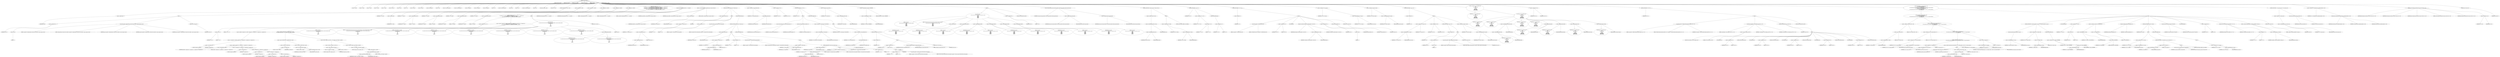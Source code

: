 digraph hostapd_notif_assoc {  
"1000126" [label = "(METHOD,hostapd_notif_assoc)" ]
"1000127" [label = "(PARAM,hostapd_data *hapd)" ]
"1000128" [label = "(PARAM,const u8 *addr)" ]
"1000129" [label = "(PARAM,const u8 *req_ies)" ]
"1000130" [label = "(PARAM,size_t req_ies_len)" ]
"1000131" [label = "(PARAM,int reassoc)" ]
"1000132" [label = "(BLOCK,,)" ]
"1000133" [label = "(LOCAL,v10: __int64)" ]
"1000134" [label = "(LOCAL,v11: __int64)" ]
"1000135" [label = "(LOCAL,v12: __int64)" ]
"1000136" [label = "(LOCAL,v13: __int64)" ]
"1000137" [label = "(LOCAL,v14: __int64)" ]
"1000138" [label = "(LOCAL,v15: const u8 *)" ]
"1000139" [label = "(LOCAL,v16: size_t)" ]
"1000140" [label = "(LOCAL,v17: int)" ]
"1000141" [label = "(LOCAL,v18: sta_info *)" ]
"1000142" [label = "(LOCAL,v19: sta_info *)" ]
"1000143" [label = "(LOCAL,v20: hostapd_iface *)" ]
"1000144" [label = "(LOCAL,v21: bool)" ]
"1000145" [label = "(LOCAL,v22: wpa_state_machine *)" ]
"1000146" [label = "(LOCAL,v23: wpa_authenticator *)" ]
"1000147" [label = "(LOCAL,v24: unsigned int)" ]
"1000148" [label = "(LOCAL,v25: unsigned int)" ]
"1000149" [label = "(LOCAL,v26: unsigned int)" ]
"1000150" [label = "(LOCAL,v27: int)" ]
"1000151" [label = "(LOCAL,v28: wpa_state_machine *)" ]
"1000152" [label = "(LOCAL,v29: int)" ]
"1000153" [label = "(LOCAL,v31: u8 *)" ]
"1000154" [label = "(LOCAL,v32: wpa_state_machine *)" ]
"1000155" [label = "(LOCAL,v33: int)" ]
"1000156" [label = "(LOCAL,elems: ieee802_11_elems)" ]
"1000157" [label = "(LOCAL,buf: u8 [ 1064 ])" ]
"1000158" [label = "(CONTROL_STRUCTURE,if ( !addr ),if ( !addr ))" ]
"1000159" [label = "(<operator>.logicalNot,!addr)" ]
"1000160" [label = "(IDENTIFIER,addr,!addr)" ]
"1000161" [label = "(BLOCK,,)" ]
"1000162" [label = "(<operator>.assignment,v29 = -1)" ]
"1000163" [label = "(IDENTIFIER,v29,v29 = -1)" ]
"1000164" [label = "(<operator>.minus,-1)" ]
"1000165" [label = "(LITERAL,1,-1)" ]
"1000166" [label = "(wpa_printf,wpa_printf(2, \"hostapd_notif_assoc: Skip event with no address\", req_ies, req_ies_len, reassoc))" ]
"1000167" [label = "(LITERAL,2,wpa_printf(2, \"hostapd_notif_assoc: Skip event with no address\", req_ies, req_ies_len, reassoc))" ]
"1000168" [label = "(LITERAL,\"hostapd_notif_assoc: Skip event with no address\",wpa_printf(2, \"hostapd_notif_assoc: Skip event with no address\", req_ies, req_ies_len, reassoc))" ]
"1000169" [label = "(IDENTIFIER,req_ies,wpa_printf(2, \"hostapd_notif_assoc: Skip event with no address\", req_ies, req_ies_len, reassoc))" ]
"1000170" [label = "(IDENTIFIER,req_ies_len,wpa_printf(2, \"hostapd_notif_assoc: Skip event with no address\", req_ies, req_ies_len, reassoc))" ]
"1000171" [label = "(IDENTIFIER,reassoc,wpa_printf(2, \"hostapd_notif_assoc: Skip event with no address\", req_ies, req_ies_len, reassoc))" ]
"1000172" [label = "(RETURN,return v29;,return v29;)" ]
"1000173" [label = "(IDENTIFIER,v29,return v29;)" ]
"1000174" [label = "(<operator>.assignment,v10 = *addr)" ]
"1000175" [label = "(IDENTIFIER,v10,v10 = *addr)" ]
"1000176" [label = "(<operator>.indirection,*addr)" ]
"1000177" [label = "(IDENTIFIER,addr,v10 = *addr)" ]
"1000178" [label = "(<operator>.assignment,v11 = addr[1])" ]
"1000179" [label = "(IDENTIFIER,v11,v11 = addr[1])" ]
"1000180" [label = "(<operator>.indirectIndexAccess,addr[1])" ]
"1000181" [label = "(IDENTIFIER,addr,v11 = addr[1])" ]
"1000182" [label = "(LITERAL,1,v11 = addr[1])" ]
"1000183" [label = "(<operator>.assignment,v12 = addr[2])" ]
"1000184" [label = "(IDENTIFIER,v12,v12 = addr[2])" ]
"1000185" [label = "(<operator>.indirectIndexAccess,addr[2])" ]
"1000186" [label = "(IDENTIFIER,addr,v12 = addr[2])" ]
"1000187" [label = "(LITERAL,2,v12 = addr[2])" ]
"1000188" [label = "(<operator>.assignment,v13 = addr[3])" ]
"1000189" [label = "(IDENTIFIER,v13,v13 = addr[3])" ]
"1000190" [label = "(<operator>.indirectIndexAccess,addr[3])" ]
"1000191" [label = "(IDENTIFIER,addr,v13 = addr[3])" ]
"1000192" [label = "(LITERAL,3,v13 = addr[3])" ]
"1000193" [label = "(<operator>.assignment,v14 = addr[4])" ]
"1000194" [label = "(IDENTIFIER,v14,v14 = addr[4])" ]
"1000195" [label = "(<operator>.indirectIndexAccess,addr[4])" ]
"1000196" [label = "(IDENTIFIER,addr,v14 = addr[4])" ]
"1000197" [label = "(LITERAL,4,v14 = addr[4])" ]
"1000198" [label = "(CONTROL_STRUCTURE,if ( (v10 & 1) != 0\n    || !((unsigned int)v14 | addr[5] | (unsigned int)v10 | (unsigned int)v11 | (unsigned int)v12 | (unsigned int)v13)\n    || *(_DWORD *)addr == *(_DWORD *)hapd->own_addr\n    && *((unsigned __int16 *)addr + 2) == *(unsigned __int16 *)&hapd->own_addr[4] ),if ( (v10 & 1) != 0\n    || !((unsigned int)v14 | addr[5] | (unsigned int)v10 | (unsigned int)v11 | (unsigned int)v12 | (unsigned int)v13)\n    || *(_DWORD *)addr == *(_DWORD *)hapd->own_addr\n    && *((unsigned __int16 *)addr + 2) == *(unsigned __int16 *)&hapd->own_addr[4] ))" ]
"1000199" [label = "(<operator>.logicalOr,(v10 & 1) != 0\n    || !((unsigned int)v14 | addr[5] | (unsigned int)v10 | (unsigned int)v11 | (unsigned int)v12 | (unsigned int)v13)\n    || *(_DWORD *)addr == *(_DWORD *)hapd->own_addr\n    && *((unsigned __int16 *)addr + 2) == *(unsigned __int16 *)&hapd->own_addr[4])" ]
"1000200" [label = "(<operator>.notEquals,(v10 & 1) != 0)" ]
"1000201" [label = "(<operator>.and,v10 & 1)" ]
"1000202" [label = "(IDENTIFIER,v10,v10 & 1)" ]
"1000203" [label = "(LITERAL,1,v10 & 1)" ]
"1000204" [label = "(LITERAL,0,(v10 & 1) != 0)" ]
"1000205" [label = "(<operator>.logicalOr,!((unsigned int)v14 | addr[5] | (unsigned int)v10 | (unsigned int)v11 | (unsigned int)v12 | (unsigned int)v13)\n    || *(_DWORD *)addr == *(_DWORD *)hapd->own_addr\n    && *((unsigned __int16 *)addr + 2) == *(unsigned __int16 *)&hapd->own_addr[4])" ]
"1000206" [label = "(<operator>.logicalNot,!((unsigned int)v14 | addr[5] | (unsigned int)v10 | (unsigned int)v11 | (unsigned int)v12 | (unsigned int)v13))" ]
"1000207" [label = "(<operator>.or,(unsigned int)v14 | addr[5] | (unsigned int)v10 | (unsigned int)v11 | (unsigned int)v12 | (unsigned int)v13)" ]
"1000208" [label = "(<operator>.cast,(unsigned int)v14)" ]
"1000209" [label = "(UNKNOWN,unsigned int,unsigned int)" ]
"1000210" [label = "(IDENTIFIER,v14,(unsigned int)v14)" ]
"1000211" [label = "(<operator>.or,addr[5] | (unsigned int)v10 | (unsigned int)v11 | (unsigned int)v12 | (unsigned int)v13)" ]
"1000212" [label = "(<operator>.indirectIndexAccess,addr[5])" ]
"1000213" [label = "(IDENTIFIER,addr,addr[5] | (unsigned int)v10 | (unsigned int)v11 | (unsigned int)v12 | (unsigned int)v13)" ]
"1000214" [label = "(LITERAL,5,addr[5] | (unsigned int)v10 | (unsigned int)v11 | (unsigned int)v12 | (unsigned int)v13)" ]
"1000215" [label = "(<operator>.or,(unsigned int)v10 | (unsigned int)v11 | (unsigned int)v12 | (unsigned int)v13)" ]
"1000216" [label = "(<operator>.cast,(unsigned int)v10)" ]
"1000217" [label = "(UNKNOWN,unsigned int,unsigned int)" ]
"1000218" [label = "(IDENTIFIER,v10,(unsigned int)v10)" ]
"1000219" [label = "(<operator>.or,(unsigned int)v11 | (unsigned int)v12 | (unsigned int)v13)" ]
"1000220" [label = "(<operator>.cast,(unsigned int)v11)" ]
"1000221" [label = "(UNKNOWN,unsigned int,unsigned int)" ]
"1000222" [label = "(IDENTIFIER,v11,(unsigned int)v11)" ]
"1000223" [label = "(<operator>.or,(unsigned int)v12 | (unsigned int)v13)" ]
"1000224" [label = "(<operator>.cast,(unsigned int)v12)" ]
"1000225" [label = "(UNKNOWN,unsigned int,unsigned int)" ]
"1000226" [label = "(IDENTIFIER,v12,(unsigned int)v12)" ]
"1000227" [label = "(<operator>.cast,(unsigned int)v13)" ]
"1000228" [label = "(UNKNOWN,unsigned int,unsigned int)" ]
"1000229" [label = "(IDENTIFIER,v13,(unsigned int)v13)" ]
"1000230" [label = "(<operator>.logicalAnd,*(_DWORD *)addr == *(_DWORD *)hapd->own_addr\n    && *((unsigned __int16 *)addr + 2) == *(unsigned __int16 *)&hapd->own_addr[4])" ]
"1000231" [label = "(<operator>.equals,*(_DWORD *)addr == *(_DWORD *)hapd->own_addr)" ]
"1000232" [label = "(<operator>.indirection,*(_DWORD *)addr)" ]
"1000233" [label = "(<operator>.cast,(_DWORD *)addr)" ]
"1000234" [label = "(UNKNOWN,_DWORD *,_DWORD *)" ]
"1000235" [label = "(IDENTIFIER,addr,(_DWORD *)addr)" ]
"1000236" [label = "(<operator>.indirection,*(_DWORD *)hapd->own_addr)" ]
"1000237" [label = "(<operator>.cast,(_DWORD *)hapd->own_addr)" ]
"1000238" [label = "(UNKNOWN,_DWORD *,_DWORD *)" ]
"1000239" [label = "(<operator>.indirectFieldAccess,hapd->own_addr)" ]
"1000240" [label = "(IDENTIFIER,hapd,(_DWORD *)hapd->own_addr)" ]
"1000241" [label = "(FIELD_IDENTIFIER,own_addr,own_addr)" ]
"1000242" [label = "(<operator>.equals,*((unsigned __int16 *)addr + 2) == *(unsigned __int16 *)&hapd->own_addr[4])" ]
"1000243" [label = "(<operator>.indirection,*((unsigned __int16 *)addr + 2))" ]
"1000244" [label = "(<operator>.addition,(unsigned __int16 *)addr + 2)" ]
"1000245" [label = "(<operator>.cast,(unsigned __int16 *)addr)" ]
"1000246" [label = "(UNKNOWN,unsigned __int16 *,unsigned __int16 *)" ]
"1000247" [label = "(IDENTIFIER,addr,(unsigned __int16 *)addr)" ]
"1000248" [label = "(LITERAL,2,(unsigned __int16 *)addr + 2)" ]
"1000249" [label = "(<operator>.indirection,*(unsigned __int16 *)&hapd->own_addr[4])" ]
"1000250" [label = "(<operator>.cast,(unsigned __int16 *)&hapd->own_addr[4])" ]
"1000251" [label = "(UNKNOWN,unsigned __int16 *,unsigned __int16 *)" ]
"1000252" [label = "(<operator>.addressOf,&hapd->own_addr[4])" ]
"1000253" [label = "(<operator>.indirectIndexAccess,hapd->own_addr[4])" ]
"1000254" [label = "(<operator>.indirectFieldAccess,hapd->own_addr)" ]
"1000255" [label = "(IDENTIFIER,hapd,(unsigned __int16 *)&hapd->own_addr[4])" ]
"1000256" [label = "(FIELD_IDENTIFIER,own_addr,own_addr)" ]
"1000257" [label = "(LITERAL,4,(unsigned __int16 *)&hapd->own_addr[4])" ]
"1000258" [label = "(BLOCK,,)" ]
"1000259" [label = "(wpa_printf,wpa_printf(\n      2,\n      \"%s: Invalid SA=%02x:%02x:%02x:%02x:%02x:%02x in received indication - ignore this indication silently\",\n      \"hostapd_notif_assoc\",\n      v10,\n      v11,\n      v12,\n      v13,\n      v14,\n      addr[5]))" ]
"1000260" [label = "(LITERAL,2,wpa_printf(\n      2,\n      \"%s: Invalid SA=%02x:%02x:%02x:%02x:%02x:%02x in received indication - ignore this indication silently\",\n      \"hostapd_notif_assoc\",\n      v10,\n      v11,\n      v12,\n      v13,\n      v14,\n      addr[5]))" ]
"1000261" [label = "(LITERAL,\"%s: Invalid SA=%02x:%02x:%02x:%02x:%02x:%02x in received indication - ignore this indication silently\",wpa_printf(\n      2,\n      \"%s: Invalid SA=%02x:%02x:%02x:%02x:%02x:%02x in received indication - ignore this indication silently\",\n      \"hostapd_notif_assoc\",\n      v10,\n      v11,\n      v12,\n      v13,\n      v14,\n      addr[5]))" ]
"1000262" [label = "(LITERAL,\"hostapd_notif_assoc\",wpa_printf(\n      2,\n      \"%s: Invalid SA=%02x:%02x:%02x:%02x:%02x:%02x in received indication - ignore this indication silently\",\n      \"hostapd_notif_assoc\",\n      v10,\n      v11,\n      v12,\n      v13,\n      v14,\n      addr[5]))" ]
"1000263" [label = "(IDENTIFIER,v10,wpa_printf(\n      2,\n      \"%s: Invalid SA=%02x:%02x:%02x:%02x:%02x:%02x in received indication - ignore this indication silently\",\n      \"hostapd_notif_assoc\",\n      v10,\n      v11,\n      v12,\n      v13,\n      v14,\n      addr[5]))" ]
"1000264" [label = "(IDENTIFIER,v11,wpa_printf(\n      2,\n      \"%s: Invalid SA=%02x:%02x:%02x:%02x:%02x:%02x in received indication - ignore this indication silently\",\n      \"hostapd_notif_assoc\",\n      v10,\n      v11,\n      v12,\n      v13,\n      v14,\n      addr[5]))" ]
"1000265" [label = "(IDENTIFIER,v12,wpa_printf(\n      2,\n      \"%s: Invalid SA=%02x:%02x:%02x:%02x:%02x:%02x in received indication - ignore this indication silently\",\n      \"hostapd_notif_assoc\",\n      v10,\n      v11,\n      v12,\n      v13,\n      v14,\n      addr[5]))" ]
"1000266" [label = "(IDENTIFIER,v13,wpa_printf(\n      2,\n      \"%s: Invalid SA=%02x:%02x:%02x:%02x:%02x:%02x in received indication - ignore this indication silently\",\n      \"hostapd_notif_assoc\",\n      v10,\n      v11,\n      v12,\n      v13,\n      v14,\n      addr[5]))" ]
"1000267" [label = "(IDENTIFIER,v14,wpa_printf(\n      2,\n      \"%s: Invalid SA=%02x:%02x:%02x:%02x:%02x:%02x in received indication - ignore this indication silently\",\n      \"hostapd_notif_assoc\",\n      v10,\n      v11,\n      v12,\n      v13,\n      v14,\n      addr[5]))" ]
"1000268" [label = "(<operator>.indirectIndexAccess,addr[5])" ]
"1000269" [label = "(IDENTIFIER,addr,wpa_printf(\n      2,\n      \"%s: Invalid SA=%02x:%02x:%02x:%02x:%02x:%02x in received indication - ignore this indication silently\",\n      \"hostapd_notif_assoc\",\n      v10,\n      v11,\n      v12,\n      v13,\n      v14,\n      addr[5]))" ]
"1000270" [label = "(LITERAL,5,wpa_printf(\n      2,\n      \"%s: Invalid SA=%02x:%02x:%02x:%02x:%02x:%02x in received indication - ignore this indication silently\",\n      \"hostapd_notif_assoc\",\n      v10,\n      v11,\n      v12,\n      v13,\n      v14,\n      addr[5]))" ]
"1000271" [label = "(RETURN,return 0;,return 0;)" ]
"1000272" [label = "(LITERAL,0,return 0;)" ]
"1000273" [label = "(hostapd_logger,hostapd_logger(hapd, addr, 1u, 2, \"associated\"))" ]
"1000274" [label = "(IDENTIFIER,hapd,hostapd_logger(hapd, addr, 1u, 2, \"associated\"))" ]
"1000275" [label = "(IDENTIFIER,addr,hostapd_logger(hapd, addr, 1u, 2, \"associated\"))" ]
"1000276" [label = "(LITERAL,1u,hostapd_logger(hapd, addr, 1u, 2, \"associated\"))" ]
"1000277" [label = "(LITERAL,2,hostapd_logger(hapd, addr, 1u, 2, \"associated\"))" ]
"1000278" [label = "(LITERAL,\"associated\",hostapd_logger(hapd, addr, 1u, 2, \"associated\"))" ]
"1000279" [label = "(ieee802_11_parse_elems,ieee802_11_parse_elems(req_ies, req_ies_len, &elems, 0))" ]
"1000280" [label = "(IDENTIFIER,req_ies,ieee802_11_parse_elems(req_ies, req_ies_len, &elems, 0))" ]
"1000281" [label = "(IDENTIFIER,req_ies_len,ieee802_11_parse_elems(req_ies, req_ies_len, &elems, 0))" ]
"1000282" [label = "(<operator>.addressOf,&elems)" ]
"1000283" [label = "(IDENTIFIER,elems,ieee802_11_parse_elems(req_ies, req_ies_len, &elems, 0))" ]
"1000284" [label = "(LITERAL,0,ieee802_11_parse_elems(req_ies, req_ies_len, &elems, 0))" ]
"1000285" [label = "(CONTROL_STRUCTURE,if ( elems.wps_ie ),if ( elems.wps_ie ))" ]
"1000286" [label = "(<operator>.fieldAccess,elems.wps_ie)" ]
"1000287" [label = "(IDENTIFIER,elems,if ( elems.wps_ie ))" ]
"1000288" [label = "(FIELD_IDENTIFIER,wps_ie,wps_ie)" ]
"1000289" [label = "(BLOCK,,)" ]
"1000290" [label = "(<operator>.assignment,v15 = elems.wps_ie - 2)" ]
"1000291" [label = "(IDENTIFIER,v15,v15 = elems.wps_ie - 2)" ]
"1000292" [label = "(<operator>.subtraction,elems.wps_ie - 2)" ]
"1000293" [label = "(<operator>.fieldAccess,elems.wps_ie)" ]
"1000294" [label = "(IDENTIFIER,elems,elems.wps_ie - 2)" ]
"1000295" [label = "(FIELD_IDENTIFIER,wps_ie,wps_ie)" ]
"1000296" [label = "(LITERAL,2,elems.wps_ie - 2)" ]
"1000297" [label = "(IDENTIFIER,L,)" ]
"1000298" [label = "(<operator>.assignment,v17 = 0)" ]
"1000299" [label = "(IDENTIFIER,v17,v17 = 0)" ]
"1000300" [label = "(LITERAL,0,v17 = 0)" ]
"1000301" [label = "(wpa_printf,wpa_printf(2, \"STA included WPS IE in (Re)AssocReq\"))" ]
"1000302" [label = "(LITERAL,2,wpa_printf(2, \"STA included WPS IE in (Re)AssocReq\"))" ]
"1000303" [label = "(LITERAL,\"STA included WPS IE in (Re)AssocReq\",wpa_printf(2, \"STA included WPS IE in (Re)AssocReq\"))" ]
"1000304" [label = "(CONTROL_STRUCTURE,else,else)" ]
"1000305" [label = "(CONTROL_STRUCTURE,if ( elems.rsn_ie ),if ( elems.rsn_ie ))" ]
"1000306" [label = "(<operator>.fieldAccess,elems.rsn_ie)" ]
"1000307" [label = "(IDENTIFIER,elems,if ( elems.rsn_ie ))" ]
"1000308" [label = "(FIELD_IDENTIFIER,rsn_ie,rsn_ie)" ]
"1000309" [label = "(BLOCK,,)" ]
"1000310" [label = "(<operator>.assignment,v15 = elems.rsn_ie - 2)" ]
"1000311" [label = "(IDENTIFIER,v15,v15 = elems.rsn_ie - 2)" ]
"1000312" [label = "(<operator>.subtraction,elems.rsn_ie - 2)" ]
"1000313" [label = "(<operator>.fieldAccess,elems.rsn_ie)" ]
"1000314" [label = "(IDENTIFIER,elems,elems.rsn_ie - 2)" ]
"1000315" [label = "(FIELD_IDENTIFIER,rsn_ie,rsn_ie)" ]
"1000316" [label = "(LITERAL,2,elems.rsn_ie - 2)" ]
"1000317" [label = "(IDENTIFIER,L,)" ]
"1000318" [label = "(<operator>.assignment,v17 = 0)" ]
"1000319" [label = "(IDENTIFIER,v17,v17 = 0)" ]
"1000320" [label = "(LITERAL,0,v17 = 0)" ]
"1000321" [label = "(wpa_printf,wpa_printf(2, \"STA included RSN IE in (Re)AssocReq\"))" ]
"1000322" [label = "(LITERAL,2,wpa_printf(2, \"STA included RSN IE in (Re)AssocReq\"))" ]
"1000323" [label = "(LITERAL,\"STA included RSN IE in (Re)AssocReq\",wpa_printf(2, \"STA included RSN IE in (Re)AssocReq\"))" ]
"1000324" [label = "(CONTROL_STRUCTURE,else,else)" ]
"1000325" [label = "(BLOCK,,)" ]
"1000326" [label = "(<operator>.assignment,v15 = elems.wpa_ie)" ]
"1000327" [label = "(IDENTIFIER,v15,v15 = elems.wpa_ie)" ]
"1000328" [label = "(<operator>.fieldAccess,elems.wpa_ie)" ]
"1000329" [label = "(IDENTIFIER,elems,v15 = elems.wpa_ie)" ]
"1000330" [label = "(FIELD_IDENTIFIER,wpa_ie,wpa_ie)" ]
"1000331" [label = "(CONTROL_STRUCTURE,if ( elems.wpa_ie ),if ( elems.wpa_ie ))" ]
"1000332" [label = "(<operator>.fieldAccess,elems.wpa_ie)" ]
"1000333" [label = "(IDENTIFIER,elems,if ( elems.wpa_ie ))" ]
"1000334" [label = "(FIELD_IDENTIFIER,wpa_ie,wpa_ie)" ]
"1000335" [label = "(BLOCK,,)" ]
"1000336" [label = "(IDENTIFIER,L,)" ]
"1000337" [label = "(<operator>.assignment,v15 = elems.wpa_ie - 2)" ]
"1000338" [label = "(IDENTIFIER,v15,v15 = elems.wpa_ie - 2)" ]
"1000339" [label = "(<operator>.subtraction,elems.wpa_ie - 2)" ]
"1000340" [label = "(<operator>.fieldAccess,elems.wpa_ie)" ]
"1000341" [label = "(IDENTIFIER,elems,elems.wpa_ie - 2)" ]
"1000342" [label = "(FIELD_IDENTIFIER,wpa_ie,wpa_ie)" ]
"1000343" [label = "(LITERAL,2,elems.wpa_ie - 2)" ]
"1000344" [label = "(wpa_printf,wpa_printf(2, \"STA included WPA IE in (Re)AssocReq\"))" ]
"1000345" [label = "(LITERAL,2,wpa_printf(2, \"STA included WPA IE in (Re)AssocReq\"))" ]
"1000346" [label = "(LITERAL,\"STA included WPA IE in (Re)AssocReq\",wpa_printf(2, \"STA included WPA IE in (Re)AssocReq\"))" ]
"1000347" [label = "(<operator>.assignment,v17 = 0)" ]
"1000348" [label = "(IDENTIFIER,v17,v17 = 0)" ]
"1000349" [label = "(LITERAL,0,v17 = 0)" ]
"1000350" [label = "(CONTROL_STRUCTURE,else,else)" ]
"1000351" [label = "(BLOCK,,)" ]
"1000352" [label = "(<operator>.assignment,v17 = 1)" ]
"1000353" [label = "(IDENTIFIER,v17,v17 = 1)" ]
"1000354" [label = "(LITERAL,1,v17 = 1)" ]
"1000355" [label = "(IDENTIFIER,L,)" ]
"1000356" [label = "(wpa_printf,wpa_printf(2, \"STA did not include WPS/RSN/WPA IE in (Re)AssocReq\"))" ]
"1000357" [label = "(LITERAL,2,wpa_printf(2, \"STA did not include WPS/RSN/WPA IE in (Re)AssocReq\"))" ]
"1000358" [label = "(LITERAL,\"STA did not include WPS/RSN/WPA IE in (Re)AssocReq\",wpa_printf(2, \"STA did not include WPS/RSN/WPA IE in (Re)AssocReq\"))" ]
"1000359" [label = "(<operator>.assignment,v18 = ap_get_sta(hapd, addr))" ]
"1000360" [label = "(IDENTIFIER,v18,v18 = ap_get_sta(hapd, addr))" ]
"1000361" [label = "(ap_get_sta,ap_get_sta(hapd, addr))" ]
"1000362" [label = "(IDENTIFIER,hapd,ap_get_sta(hapd, addr))" ]
"1000363" [label = "(IDENTIFIER,addr,ap_get_sta(hapd, addr))" ]
"1000364" [label = "(<operator>.assignment,v19 = v18)" ]
"1000365" [label = "(IDENTIFIER,v19,v19 = v18)" ]
"1000366" [label = "(IDENTIFIER,v18,v19 = v18)" ]
"1000367" [label = "(CONTROL_STRUCTURE,if ( v18 ),if ( v18 ))" ]
"1000368" [label = "(IDENTIFIER,v18,if ( v18 ))" ]
"1000369" [label = "(BLOCK,,)" ]
"1000370" [label = "(ap_sta_no_session_timeout,ap_sta_no_session_timeout(hapd, v18))" ]
"1000371" [label = "(IDENTIFIER,hapd,ap_sta_no_session_timeout(hapd, v18))" ]
"1000372" [label = "(IDENTIFIER,v18,ap_sta_no_session_timeout(hapd, v18))" ]
"1000373" [label = "(accounting_sta_stop,accounting_sta_stop(hapd, v19))" ]
"1000374" [label = "(IDENTIFIER,hapd,accounting_sta_stop(hapd, v19))" ]
"1000375" [label = "(IDENTIFIER,v19,accounting_sta_stop(hapd, v19))" ]
"1000376" [label = "(<operator>.assignment,v19->timeout_next = STA_NULLFUNC)" ]
"1000377" [label = "(<operator>.indirectFieldAccess,v19->timeout_next)" ]
"1000378" [label = "(IDENTIFIER,v19,v19->timeout_next = STA_NULLFUNC)" ]
"1000379" [label = "(FIELD_IDENTIFIER,timeout_next,timeout_next)" ]
"1000380" [label = "(IDENTIFIER,STA_NULLFUNC,v19->timeout_next = STA_NULLFUNC)" ]
"1000381" [label = "(CONTROL_STRUCTURE,else,else)" ]
"1000382" [label = "(BLOCK,,)" ]
"1000383" [label = "(<operator>.assignment,v19 = ap_sta_add(hapd, addr))" ]
"1000384" [label = "(IDENTIFIER,v19,v19 = ap_sta_add(hapd, addr))" ]
"1000385" [label = "(ap_sta_add,ap_sta_add(hapd, addr))" ]
"1000386" [label = "(IDENTIFIER,hapd,ap_sta_add(hapd, addr))" ]
"1000387" [label = "(IDENTIFIER,addr,ap_sta_add(hapd, addr))" ]
"1000388" [label = "(CONTROL_STRUCTURE,if ( !v19 ),if ( !v19 ))" ]
"1000389" [label = "(<operator>.logicalNot,!v19)" ]
"1000390" [label = "(IDENTIFIER,v19,!v19)" ]
"1000391" [label = "(BLOCK,,)" ]
"1000392" [label = "(<operator>.assignment,v29 = -1)" ]
"1000393" [label = "(IDENTIFIER,v29,v29 = -1)" ]
"1000394" [label = "(<operator>.minus,-1)" ]
"1000395" [label = "(LITERAL,1,-1)" ]
"1000396" [label = "(hostapd_drv_sta_disassoc,hostapd_drv_sta_disassoc(hapd, addr, 5))" ]
"1000397" [label = "(IDENTIFIER,hapd,hostapd_drv_sta_disassoc(hapd, addr, 5))" ]
"1000398" [label = "(IDENTIFIER,addr,hostapd_drv_sta_disassoc(hapd, addr, 5))" ]
"1000399" [label = "(LITERAL,5,hostapd_drv_sta_disassoc(hapd, addr, 5))" ]
"1000400" [label = "(RETURN,return v29;,return v29;)" ]
"1000401" [label = "(IDENTIFIER,v29,return v29;)" ]
"1000402" [label = "(<operator>.assignment,v20 = hapd->iface)" ]
"1000403" [label = "(IDENTIFIER,v20,v20 = hapd->iface)" ]
"1000404" [label = "(<operator>.indirectFieldAccess,hapd->iface)" ]
"1000405" [label = "(IDENTIFIER,hapd,v20 = hapd->iface)" ]
"1000406" [label = "(FIELD_IDENTIFIER,iface,iface)" ]
"1000407" [label = "(<operators>.assignmentAnd,v19->flags &= 0xFFFECFFF)" ]
"1000408" [label = "(<operator>.indirectFieldAccess,v19->flags)" ]
"1000409" [label = "(IDENTIFIER,v19,v19->flags &= 0xFFFECFFF)" ]
"1000410" [label = "(FIELD_IDENTIFIER,flags,flags)" ]
"1000411" [label = "(LITERAL,0xFFFECFFF,v19->flags &= 0xFFFECFFF)" ]
"1000412" [label = "(BLOCK,,)" ]
"1000413" [label = "(wpa_printf,wpa_printf(\n      3,\n      \"STA %02x:%02x:%02x:%02x:%02x:%02x not allowed to connect\",\n      *addr,\n      addr[1],\n      addr[2],\n      addr[3],\n      addr[4],\n      addr[5]))" ]
"1000414" [label = "(LITERAL,3,wpa_printf(\n      3,\n      \"STA %02x:%02x:%02x:%02x:%02x:%02x not allowed to connect\",\n      *addr,\n      addr[1],\n      addr[2],\n      addr[3],\n      addr[4],\n      addr[5]))" ]
"1000415" [label = "(LITERAL,\"STA %02x:%02x:%02x:%02x:%02x:%02x not allowed to connect\",wpa_printf(\n      3,\n      \"STA %02x:%02x:%02x:%02x:%02x:%02x not allowed to connect\",\n      *addr,\n      addr[1],\n      addr[2],\n      addr[3],\n      addr[4],\n      addr[5]))" ]
"1000416" [label = "(<operator>.indirection,*addr)" ]
"1000417" [label = "(IDENTIFIER,addr,wpa_printf(\n      3,\n      \"STA %02x:%02x:%02x:%02x:%02x:%02x not allowed to connect\",\n      *addr,\n      addr[1],\n      addr[2],\n      addr[3],\n      addr[4],\n      addr[5]))" ]
"1000418" [label = "(<operator>.indirectIndexAccess,addr[1])" ]
"1000419" [label = "(IDENTIFIER,addr,wpa_printf(\n      3,\n      \"STA %02x:%02x:%02x:%02x:%02x:%02x not allowed to connect\",\n      *addr,\n      addr[1],\n      addr[2],\n      addr[3],\n      addr[4],\n      addr[5]))" ]
"1000420" [label = "(LITERAL,1,wpa_printf(\n      3,\n      \"STA %02x:%02x:%02x:%02x:%02x:%02x not allowed to connect\",\n      *addr,\n      addr[1],\n      addr[2],\n      addr[3],\n      addr[4],\n      addr[5]))" ]
"1000421" [label = "(<operator>.indirectIndexAccess,addr[2])" ]
"1000422" [label = "(IDENTIFIER,addr,wpa_printf(\n      3,\n      \"STA %02x:%02x:%02x:%02x:%02x:%02x not allowed to connect\",\n      *addr,\n      addr[1],\n      addr[2],\n      addr[3],\n      addr[4],\n      addr[5]))" ]
"1000423" [label = "(LITERAL,2,wpa_printf(\n      3,\n      \"STA %02x:%02x:%02x:%02x:%02x:%02x not allowed to connect\",\n      *addr,\n      addr[1],\n      addr[2],\n      addr[3],\n      addr[4],\n      addr[5]))" ]
"1000424" [label = "(<operator>.indirectIndexAccess,addr[3])" ]
"1000425" [label = "(IDENTIFIER,addr,wpa_printf(\n      3,\n      \"STA %02x:%02x:%02x:%02x:%02x:%02x not allowed to connect\",\n      *addr,\n      addr[1],\n      addr[2],\n      addr[3],\n      addr[4],\n      addr[5]))" ]
"1000426" [label = "(LITERAL,3,wpa_printf(\n      3,\n      \"STA %02x:%02x:%02x:%02x:%02x:%02x not allowed to connect\",\n      *addr,\n      addr[1],\n      addr[2],\n      addr[3],\n      addr[4],\n      addr[5]))" ]
"1000427" [label = "(<operator>.indirectIndexAccess,addr[4])" ]
"1000428" [label = "(IDENTIFIER,addr,wpa_printf(\n      3,\n      \"STA %02x:%02x:%02x:%02x:%02x:%02x not allowed to connect\",\n      *addr,\n      addr[1],\n      addr[2],\n      addr[3],\n      addr[4],\n      addr[5]))" ]
"1000429" [label = "(LITERAL,4,wpa_printf(\n      3,\n      \"STA %02x:%02x:%02x:%02x:%02x:%02x not allowed to connect\",\n      *addr,\n      addr[1],\n      addr[2],\n      addr[3],\n      addr[4],\n      addr[5]))" ]
"1000430" [label = "(<operator>.indirectIndexAccess,addr[5])" ]
"1000431" [label = "(IDENTIFIER,addr,wpa_printf(\n      3,\n      \"STA %02x:%02x:%02x:%02x:%02x:%02x not allowed to connect\",\n      *addr,\n      addr[1],\n      addr[2],\n      addr[3],\n      addr[4],\n      addr[5]))" ]
"1000432" [label = "(LITERAL,5,wpa_printf(\n      3,\n      \"STA %02x:%02x:%02x:%02x:%02x:%02x not allowed to connect\",\n      *addr,\n      addr[1],\n      addr[2],\n      addr[3],\n      addr[4],\n      addr[5]))" ]
"1000433" [label = "(<operator>.assignment,v33 = 1)" ]
"1000434" [label = "(IDENTIFIER,v33,v33 = 1)" ]
"1000435" [label = "(LITERAL,1,v33 = 1)" ]
"1000436" [label = "(CONTROL_STRUCTURE,goto fail;,goto fail;)" ]
"1000437" [label = "(ap_copy_sta_supp_op_classes,ap_copy_sta_supp_op_classes(v19, elems.supp_op_classes, elems.supp_op_classes_len))" ]
"1000438" [label = "(IDENTIFIER,v19,ap_copy_sta_supp_op_classes(v19, elems.supp_op_classes, elems.supp_op_classes_len))" ]
"1000439" [label = "(<operator>.fieldAccess,elems.supp_op_classes)" ]
"1000440" [label = "(IDENTIFIER,elems,ap_copy_sta_supp_op_classes(v19, elems.supp_op_classes, elems.supp_op_classes_len))" ]
"1000441" [label = "(FIELD_IDENTIFIER,supp_op_classes,supp_op_classes)" ]
"1000442" [label = "(<operator>.fieldAccess,elems.supp_op_classes_len)" ]
"1000443" [label = "(IDENTIFIER,elems,ap_copy_sta_supp_op_classes(v19, elems.supp_op_classes, elems.supp_op_classes_len))" ]
"1000444" [label = "(FIELD_IDENTIFIER,supp_op_classes_len,supp_op_classes_len)" ]
"1000445" [label = "(CONTROL_STRUCTURE,if ( !hapd->conf->wpa ),if ( !hapd->conf->wpa ))" ]
"1000446" [label = "(<operator>.logicalNot,!hapd->conf->wpa)" ]
"1000447" [label = "(<operator>.indirectFieldAccess,hapd->conf->wpa)" ]
"1000448" [label = "(<operator>.indirectFieldAccess,hapd->conf)" ]
"1000449" [label = "(IDENTIFIER,hapd,!hapd->conf->wpa)" ]
"1000450" [label = "(FIELD_IDENTIFIER,conf,conf)" ]
"1000451" [label = "(FIELD_IDENTIFIER,wpa,wpa)" ]
"1000452" [label = "(BLOCK,,)" ]
"1000453" [label = "(<operator>.assignment,v26 = v19->flags)" ]
"1000454" [label = "(IDENTIFIER,v26,v26 = v19->flags)" ]
"1000455" [label = "(<operator>.indirectFieldAccess,v19->flags)" ]
"1000456" [label = "(IDENTIFIER,v19,v26 = v19->flags)" ]
"1000457" [label = "(FIELD_IDENTIFIER,flags,flags)" ]
"1000458" [label = "(CONTROL_STRUCTURE,goto LABEL_22;,goto LABEL_22;)" ]
"1000459" [label = "(CONTROL_STRUCTURE,if ( v15 ),if ( v15 ))" ]
"1000460" [label = "(IDENTIFIER,v15,if ( v15 ))" ]
"1000461" [label = "(<operator>.assignment,v21 = v17 == 0)" ]
"1000462" [label = "(IDENTIFIER,v21,v21 = v17 == 0)" ]
"1000463" [label = "(<operator>.equals,v17 == 0)" ]
"1000464" [label = "(IDENTIFIER,v17,v17 == 0)" ]
"1000465" [label = "(LITERAL,0,v17 == 0)" ]
"1000466" [label = "(CONTROL_STRUCTURE,else,else)" ]
"1000467" [label = "(<operator>.assignment,v21 = 0)" ]
"1000468" [label = "(IDENTIFIER,v21,v21 = 0)" ]
"1000469" [label = "(LITERAL,0,v21 = 0)" ]
"1000470" [label = "(CONTROL_STRUCTURE,if ( !v21 ),if ( !v21 ))" ]
"1000471" [label = "(<operator>.logicalNot,!v21)" ]
"1000472" [label = "(IDENTIFIER,v21,!v21)" ]
"1000473" [label = "(BLOCK,,)" ]
"1000474" [label = "(wpa_printf,wpa_printf(2, \"No WPA/RSN IE from STA\"))" ]
"1000475" [label = "(LITERAL,2,wpa_printf(2, \"No WPA/RSN IE from STA\"))" ]
"1000476" [label = "(LITERAL,\"No WPA/RSN IE from STA\",wpa_printf(2, \"No WPA/RSN IE from STA\"))" ]
"1000477" [label = "(<operator>.assignment,v33 = 13)" ]
"1000478" [label = "(IDENTIFIER,v33,v33 = 13)" ]
"1000479" [label = "(LITERAL,13,v33 = 13)" ]
"1000480" [label = "(JUMP_TARGET,fail)" ]
"1000481" [label = "(hostapd_drv_sta_disassoc,hostapd_drv_sta_disassoc(hapd, v19->addr, v33))" ]
"1000482" [label = "(IDENTIFIER,hapd,hostapd_drv_sta_disassoc(hapd, v19->addr, v33))" ]
"1000483" [label = "(<operator>.indirectFieldAccess,v19->addr)" ]
"1000484" [label = "(IDENTIFIER,v19,hostapd_drv_sta_disassoc(hapd, v19->addr, v33))" ]
"1000485" [label = "(FIELD_IDENTIFIER,addr,addr)" ]
"1000486" [label = "(IDENTIFIER,v33,hostapd_drv_sta_disassoc(hapd, v19->addr, v33))" ]
"1000487" [label = "(<operator>.assignment,v29 = -1)" ]
"1000488" [label = "(IDENTIFIER,v29,v29 = -1)" ]
"1000489" [label = "(<operator>.minus,-1)" ]
"1000490" [label = "(LITERAL,1,-1)" ]
"1000491" [label = "(ap_free_sta,ap_free_sta(hapd, v19))" ]
"1000492" [label = "(IDENTIFIER,hapd,ap_free_sta(hapd, v19))" ]
"1000493" [label = "(IDENTIFIER,v19,ap_free_sta(hapd, v19))" ]
"1000494" [label = "(RETURN,return v29;,return v29;)" ]
"1000495" [label = "(IDENTIFIER,v29,return v29;)" ]
"1000496" [label = "(<operator>.assignment,v22 = v19->wpa_sm)" ]
"1000497" [label = "(IDENTIFIER,v22,v22 = v19->wpa_sm)" ]
"1000498" [label = "(<operator>.indirectFieldAccess,v19->wpa_sm)" ]
"1000499" [label = "(IDENTIFIER,v19,v22 = v19->wpa_sm)" ]
"1000500" [label = "(FIELD_IDENTIFIER,wpa_sm,wpa_sm)" ]
"1000501" [label = "(<operator>.assignment,v23 = hapd->wpa_auth)" ]
"1000502" [label = "(IDENTIFIER,v23,v23 = hapd->wpa_auth)" ]
"1000503" [label = "(<operator>.indirectFieldAccess,hapd->wpa_auth)" ]
"1000504" [label = "(IDENTIFIER,hapd,v23 = hapd->wpa_auth)" ]
"1000505" [label = "(FIELD_IDENTIFIER,wpa_auth,wpa_auth)" ]
"1000506" [label = "(CONTROL_STRUCTURE,if ( !v22 ),if ( !v22 ))" ]
"1000507" [label = "(<operator>.logicalNot,!v22)" ]
"1000508" [label = "(IDENTIFIER,v22,!v22)" ]
"1000509" [label = "(BLOCK,,)" ]
"1000510" [label = "(<operator>.assignment,v19->wpa_sm = v32)" ]
"1000511" [label = "(<operator>.indirectFieldAccess,v19->wpa_sm)" ]
"1000512" [label = "(IDENTIFIER,v19,v19->wpa_sm = v32)" ]
"1000513" [label = "(FIELD_IDENTIFIER,wpa_sm,wpa_sm)" ]
"1000514" [label = "(IDENTIFIER,v32,v19->wpa_sm = v32)" ]
"1000515" [label = "(<operator>.assignment,v22 = v32)" ]
"1000516" [label = "(IDENTIFIER,v22,v22 = v32)" ]
"1000517" [label = "(IDENTIFIER,v32,v22 = v32)" ]
"1000518" [label = "(CONTROL_STRUCTURE,if ( !v32 ),if ( !v32 ))" ]
"1000519" [label = "(<operator>.logicalNot,!v32)" ]
"1000520" [label = "(IDENTIFIER,v32,!v32)" ]
"1000521" [label = "(BLOCK,,)" ]
"1000522" [label = "(<operator>.assignment,v29 = -1)" ]
"1000523" [label = "(IDENTIFIER,v29,v29 = -1)" ]
"1000524" [label = "(<operator>.minus,-1)" ]
"1000525" [label = "(LITERAL,1,-1)" ]
"1000526" [label = "(wpa_printf,wpa_printf(5, \"Failed to initialize WPA state machine\"))" ]
"1000527" [label = "(LITERAL,5,wpa_printf(5, \"Failed to initialize WPA state machine\"))" ]
"1000528" [label = "(LITERAL,\"Failed to initialize WPA state machine\",wpa_printf(5, \"Failed to initialize WPA state machine\"))" ]
"1000529" [label = "(RETURN,return v29;,return v29;)" ]
"1000530" [label = "(IDENTIFIER,v29,return v29;)" ]
"1000531" [label = "(<operator>.assignment,v23 = hapd->wpa_auth)" ]
"1000532" [label = "(IDENTIFIER,v23,v23 = hapd->wpa_auth)" ]
"1000533" [label = "(<operator>.indirectFieldAccess,hapd->wpa_auth)" ]
"1000534" [label = "(IDENTIFIER,hapd,v23 = hapd->wpa_auth)" ]
"1000535" [label = "(FIELD_IDENTIFIER,wpa_auth,wpa_auth)" ]
"1000536" [label = "(<operator>.assignment,v24 = wpa_validate_wpa_ie(\n          v23,\n          v22,\n          hapd->iface->freq,\n          v15,\n          v16,\n          elems.mdie,\n          elems.mdie_len,\n          elems.owe_dh,\n          elems.owe_dh_len))" ]
"1000537" [label = "(IDENTIFIER,v24,v24 = wpa_validate_wpa_ie(\n          v23,\n          v22,\n          hapd->iface->freq,\n          v15,\n          v16,\n          elems.mdie,\n          elems.mdie_len,\n          elems.owe_dh,\n          elems.owe_dh_len))" ]
"1000538" [label = "(wpa_validate_wpa_ie,wpa_validate_wpa_ie(\n          v23,\n          v22,\n          hapd->iface->freq,\n          v15,\n          v16,\n          elems.mdie,\n          elems.mdie_len,\n          elems.owe_dh,\n          elems.owe_dh_len))" ]
"1000539" [label = "(IDENTIFIER,v23,wpa_validate_wpa_ie(\n          v23,\n          v22,\n          hapd->iface->freq,\n          v15,\n          v16,\n          elems.mdie,\n          elems.mdie_len,\n          elems.owe_dh,\n          elems.owe_dh_len))" ]
"1000540" [label = "(IDENTIFIER,v22,wpa_validate_wpa_ie(\n          v23,\n          v22,\n          hapd->iface->freq,\n          v15,\n          v16,\n          elems.mdie,\n          elems.mdie_len,\n          elems.owe_dh,\n          elems.owe_dh_len))" ]
"1000541" [label = "(<operator>.indirectFieldAccess,hapd->iface->freq)" ]
"1000542" [label = "(<operator>.indirectFieldAccess,hapd->iface)" ]
"1000543" [label = "(IDENTIFIER,hapd,wpa_validate_wpa_ie(\n          v23,\n          v22,\n          hapd->iface->freq,\n          v15,\n          v16,\n          elems.mdie,\n          elems.mdie_len,\n          elems.owe_dh,\n          elems.owe_dh_len))" ]
"1000544" [label = "(FIELD_IDENTIFIER,iface,iface)" ]
"1000545" [label = "(FIELD_IDENTIFIER,freq,freq)" ]
"1000546" [label = "(IDENTIFIER,v15,wpa_validate_wpa_ie(\n          v23,\n          v22,\n          hapd->iface->freq,\n          v15,\n          v16,\n          elems.mdie,\n          elems.mdie_len,\n          elems.owe_dh,\n          elems.owe_dh_len))" ]
"1000547" [label = "(IDENTIFIER,v16,wpa_validate_wpa_ie(\n          v23,\n          v22,\n          hapd->iface->freq,\n          v15,\n          v16,\n          elems.mdie,\n          elems.mdie_len,\n          elems.owe_dh,\n          elems.owe_dh_len))" ]
"1000548" [label = "(<operator>.fieldAccess,elems.mdie)" ]
"1000549" [label = "(IDENTIFIER,elems,wpa_validate_wpa_ie(\n          v23,\n          v22,\n          hapd->iface->freq,\n          v15,\n          v16,\n          elems.mdie,\n          elems.mdie_len,\n          elems.owe_dh,\n          elems.owe_dh_len))" ]
"1000550" [label = "(FIELD_IDENTIFIER,mdie,mdie)" ]
"1000551" [label = "(<operator>.fieldAccess,elems.mdie_len)" ]
"1000552" [label = "(IDENTIFIER,elems,wpa_validate_wpa_ie(\n          v23,\n          v22,\n          hapd->iface->freq,\n          v15,\n          v16,\n          elems.mdie,\n          elems.mdie_len,\n          elems.owe_dh,\n          elems.owe_dh_len))" ]
"1000553" [label = "(FIELD_IDENTIFIER,mdie_len,mdie_len)" ]
"1000554" [label = "(<operator>.fieldAccess,elems.owe_dh)" ]
"1000555" [label = "(IDENTIFIER,elems,wpa_validate_wpa_ie(\n          v23,\n          v22,\n          hapd->iface->freq,\n          v15,\n          v16,\n          elems.mdie,\n          elems.mdie_len,\n          elems.owe_dh,\n          elems.owe_dh_len))" ]
"1000556" [label = "(FIELD_IDENTIFIER,owe_dh,owe_dh)" ]
"1000557" [label = "(<operator>.fieldAccess,elems.owe_dh_len)" ]
"1000558" [label = "(IDENTIFIER,elems,wpa_validate_wpa_ie(\n          v23,\n          v22,\n          hapd->iface->freq,\n          v15,\n          v16,\n          elems.mdie,\n          elems.mdie_len,\n          elems.owe_dh,\n          elems.owe_dh_len))" ]
"1000559" [label = "(FIELD_IDENTIFIER,owe_dh_len,owe_dh_len)" ]
"1000560" [label = "(<operator>.assignment,v25 = v24)" ]
"1000561" [label = "(IDENTIFIER,v25,v25 = v24)" ]
"1000562" [label = "(IDENTIFIER,v24,v25 = v24)" ]
"1000563" [label = "(CONTROL_STRUCTURE,if ( v24 ),if ( v24 ))" ]
"1000564" [label = "(IDENTIFIER,v24,if ( v24 ))" ]
"1000565" [label = "(BLOCK,,)" ]
"1000566" [label = "(wpa_printf,wpa_printf(2, \"WPA/RSN information element rejected? (res %u)\", v24))" ]
"1000567" [label = "(LITERAL,2,wpa_printf(2, \"WPA/RSN information element rejected? (res %u)\", v24))" ]
"1000568" [label = "(LITERAL,\"WPA/RSN information element rejected? (res %u)\",wpa_printf(2, \"WPA/RSN information element rejected? (res %u)\", v24))" ]
"1000569" [label = "(IDENTIFIER,v24,wpa_printf(2, \"WPA/RSN information element rejected? (res %u)\", v24))" ]
"1000570" [label = "(wpa_hexdump,wpa_hexdump(2, (const unsigned __int8 *)\"IE\", v15, v16))" ]
"1000571" [label = "(LITERAL,2,wpa_hexdump(2, (const unsigned __int8 *)\"IE\", v15, v16))" ]
"1000572" [label = "(<operator>.cast,(const unsigned __int8 *)\"IE\")" ]
"1000573" [label = "(UNKNOWN,const unsigned __int8 *,const unsigned __int8 *)" ]
"1000574" [label = "(LITERAL,\"IE\",(const unsigned __int8 *)\"IE\")" ]
"1000575" [label = "(IDENTIFIER,v15,wpa_hexdump(2, (const unsigned __int8 *)\"IE\", v15, v16))" ]
"1000576" [label = "(IDENTIFIER,v16,wpa_hexdump(2, (const unsigned __int8 *)\"IE\", v15, v16))" ]
"1000577" [label = "(CONTROL_STRUCTURE,switch ( v25 ),switch ( v25 ))" ]
"1000578" [label = "(IDENTIFIER,v25,switch ( v25 ))" ]
"1000579" [label = "(BLOCK,,)" ]
"1000580" [label = "(JUMP_TARGET,case 2u)" ]
"1000581" [label = "(<operator>.assignment,v33 = 18)" ]
"1000582" [label = "(IDENTIFIER,v33,v33 = 18)" ]
"1000583" [label = "(LITERAL,18,v33 = 18)" ]
"1000584" [label = "(CONTROL_STRUCTURE,break;,break;)" ]
"1000585" [label = "(JUMP_TARGET,case 3u)" ]
"1000586" [label = "(<operator>.assignment,v33 = 19)" ]
"1000587" [label = "(IDENTIFIER,v33,v33 = 19)" ]
"1000588" [label = "(LITERAL,19,v33 = 19)" ]
"1000589" [label = "(CONTROL_STRUCTURE,break;,break;)" ]
"1000590" [label = "(JUMP_TARGET,case 4u)" ]
"1000591" [label = "(<operator>.assignment,v33 = 20)" ]
"1000592" [label = "(IDENTIFIER,v33,v33 = 20)" ]
"1000593" [label = "(LITERAL,20,v33 = 20)" ]
"1000594" [label = "(CONTROL_STRUCTURE,break;,break;)" ]
"1000595" [label = "(JUMP_TARGET,case 8u)" ]
"1000596" [label = "(<operator>.assignment,v33 = 24)" ]
"1000597" [label = "(IDENTIFIER,v33,v33 = 24)" ]
"1000598" [label = "(LITERAL,24,v33 = 24)" ]
"1000599" [label = "(CONTROL_STRUCTURE,break;,break;)" ]
"1000600" [label = "(JUMP_TARGET,default)" ]
"1000601" [label = "(<operator>.assignment,v33 = 13)" ]
"1000602" [label = "(IDENTIFIER,v33,v33 = 13)" ]
"1000603" [label = "(LITERAL,13,v33 = 13)" ]
"1000604" [label = "(CONTROL_STRUCTURE,break;,break;)" ]
"1000605" [label = "(CONTROL_STRUCTURE,goto fail;,goto fail;)" ]
"1000606" [label = "(CONTROL_STRUCTURE,if ( (v19->flags & 0x402) != 1026\n    || (v29 = v19->sa_query_timed_out) != 0\n    || v19->sa_query_count > 0\n    && ((ap_check_sa_query_timeout(hapd, v19), (v19->flags & 0x402) != 1026) || v19->sa_query_timed_out)\n    || v19->auth_alg == 2 ),if ( (v19->flags & 0x402) != 1026\n    || (v29 = v19->sa_query_timed_out) != 0\n    || v19->sa_query_count > 0\n    && ((ap_check_sa_query_timeout(hapd, v19), (v19->flags & 0x402) != 1026) || v19->sa_query_timed_out)\n    || v19->auth_alg == 2 ))" ]
"1000607" [label = "(<operator>.logicalOr,(v19->flags & 0x402) != 1026\n    || (v29 = v19->sa_query_timed_out) != 0\n    || v19->sa_query_count > 0\n    && ((ap_check_sa_query_timeout(hapd, v19), (v19->flags & 0x402) != 1026) || v19->sa_query_timed_out)\n    || v19->auth_alg == 2)" ]
"1000608" [label = "(<operator>.notEquals,(v19->flags & 0x402) != 1026)" ]
"1000609" [label = "(<operator>.and,v19->flags & 0x402)" ]
"1000610" [label = "(<operator>.indirectFieldAccess,v19->flags)" ]
"1000611" [label = "(IDENTIFIER,v19,v19->flags & 0x402)" ]
"1000612" [label = "(FIELD_IDENTIFIER,flags,flags)" ]
"1000613" [label = "(LITERAL,0x402,v19->flags & 0x402)" ]
"1000614" [label = "(LITERAL,1026,(v19->flags & 0x402) != 1026)" ]
"1000615" [label = "(<operator>.logicalOr,(v29 = v19->sa_query_timed_out) != 0\n    || v19->sa_query_count > 0\n    && ((ap_check_sa_query_timeout(hapd, v19), (v19->flags & 0x402) != 1026) || v19->sa_query_timed_out)\n    || v19->auth_alg == 2)" ]
"1000616" [label = "(<operator>.notEquals,(v29 = v19->sa_query_timed_out) != 0)" ]
"1000617" [label = "(<operator>.assignment,v29 = v19->sa_query_timed_out)" ]
"1000618" [label = "(IDENTIFIER,v29,v29 = v19->sa_query_timed_out)" ]
"1000619" [label = "(<operator>.indirectFieldAccess,v19->sa_query_timed_out)" ]
"1000620" [label = "(IDENTIFIER,v19,v29 = v19->sa_query_timed_out)" ]
"1000621" [label = "(FIELD_IDENTIFIER,sa_query_timed_out,sa_query_timed_out)" ]
"1000622" [label = "(LITERAL,0,(v29 = v19->sa_query_timed_out) != 0)" ]
"1000623" [label = "(<operator>.logicalOr,v19->sa_query_count > 0\n    && ((ap_check_sa_query_timeout(hapd, v19), (v19->flags & 0x402) != 1026) || v19->sa_query_timed_out)\n    || v19->auth_alg == 2)" ]
"1000624" [label = "(<operator>.logicalAnd,v19->sa_query_count > 0\n    && ((ap_check_sa_query_timeout(hapd, v19), (v19->flags & 0x402) != 1026) || v19->sa_query_timed_out))" ]
"1000625" [label = "(<operator>.greaterThan,v19->sa_query_count > 0)" ]
"1000626" [label = "(<operator>.indirectFieldAccess,v19->sa_query_count)" ]
"1000627" [label = "(IDENTIFIER,v19,v19->sa_query_count > 0)" ]
"1000628" [label = "(FIELD_IDENTIFIER,sa_query_count,sa_query_count)" ]
"1000629" [label = "(LITERAL,0,v19->sa_query_count > 0)" ]
"1000630" [label = "(<operator>.logicalOr,(ap_check_sa_query_timeout(hapd, v19), (v19->flags & 0x402) != 1026) || v19->sa_query_timed_out)" ]
"1000631" [label = "(BLOCK,,)" ]
"1000632" [label = "(ap_check_sa_query_timeout,ap_check_sa_query_timeout(hapd, v19))" ]
"1000633" [label = "(IDENTIFIER,hapd,ap_check_sa_query_timeout(hapd, v19))" ]
"1000634" [label = "(IDENTIFIER,v19,ap_check_sa_query_timeout(hapd, v19))" ]
"1000635" [label = "(<operator>.notEquals,(v19->flags & 0x402) != 1026)" ]
"1000636" [label = "(<operator>.and,v19->flags & 0x402)" ]
"1000637" [label = "(<operator>.indirectFieldAccess,v19->flags)" ]
"1000638" [label = "(IDENTIFIER,v19,v19->flags & 0x402)" ]
"1000639" [label = "(FIELD_IDENTIFIER,flags,flags)" ]
"1000640" [label = "(LITERAL,0x402,v19->flags & 0x402)" ]
"1000641" [label = "(LITERAL,1026,(v19->flags & 0x402) != 1026)" ]
"1000642" [label = "(<operator>.indirectFieldAccess,v19->sa_query_timed_out)" ]
"1000643" [label = "(IDENTIFIER,v19,(ap_check_sa_query_timeout(hapd, v19), (v19->flags & 0x402) != 1026) || v19->sa_query_timed_out)" ]
"1000644" [label = "(FIELD_IDENTIFIER,sa_query_timed_out,sa_query_timed_out)" ]
"1000645" [label = "(<operator>.equals,v19->auth_alg == 2)" ]
"1000646" [label = "(<operator>.indirectFieldAccess,v19->auth_alg)" ]
"1000647" [label = "(IDENTIFIER,v19,v19->auth_alg == 2)" ]
"1000648" [label = "(FIELD_IDENTIFIER,auth_alg,auth_alg)" ]
"1000649" [label = "(LITERAL,2,v19->auth_alg == 2)" ]
"1000650" [label = "(BLOCK,,)" ]
"1000651" [label = "(CONTROL_STRUCTURE,if ( wpa_auth_uses_mfp(v19->wpa_sm) ),if ( wpa_auth_uses_mfp(v19->wpa_sm) ))" ]
"1000652" [label = "(wpa_auth_uses_mfp,wpa_auth_uses_mfp(v19->wpa_sm))" ]
"1000653" [label = "(<operator>.indirectFieldAccess,v19->wpa_sm)" ]
"1000654" [label = "(IDENTIFIER,v19,wpa_auth_uses_mfp(v19->wpa_sm))" ]
"1000655" [label = "(FIELD_IDENTIFIER,wpa_sm,wpa_sm)" ]
"1000656" [label = "(<operator>.assignment,v26 = v19->flags | 0x400)" ]
"1000657" [label = "(IDENTIFIER,v26,v26 = v19->flags | 0x400)" ]
"1000658" [label = "(<operator>.or,v19->flags | 0x400)" ]
"1000659" [label = "(<operator>.indirectFieldAccess,v19->flags)" ]
"1000660" [label = "(IDENTIFIER,v19,v19->flags | 0x400)" ]
"1000661" [label = "(FIELD_IDENTIFIER,flags,flags)" ]
"1000662" [label = "(LITERAL,0x400,v19->flags | 0x400)" ]
"1000663" [label = "(CONTROL_STRUCTURE,else,else)" ]
"1000664" [label = "(<operator>.assignment,v26 = v19->flags & 0xFFFFFBFF)" ]
"1000665" [label = "(IDENTIFIER,v26,v26 = v19->flags & 0xFFFFFBFF)" ]
"1000666" [label = "(<operator>.and,v19->flags & 0xFFFFFBFF)" ]
"1000667" [label = "(<operator>.indirectFieldAccess,v19->flags)" ]
"1000668" [label = "(IDENTIFIER,v19,v19->flags & 0xFFFFFBFF)" ]
"1000669" [label = "(FIELD_IDENTIFIER,flags,flags)" ]
"1000670" [label = "(LITERAL,0xFFFFFBFF,v19->flags & 0xFFFFFBFF)" ]
"1000671" [label = "(JUMP_TARGET,LABEL_22)" ]
"1000672" [label = "(<operator>.assignment,v27 = v26 & 2)" ]
"1000673" [label = "(IDENTIFIER,v27,v27 = v26 & 2)" ]
"1000674" [label = "(<operator>.and,v26 & 2)" ]
"1000675" [label = "(IDENTIFIER,v26,v26 & 2)" ]
"1000676" [label = "(LITERAL,2,v26 & 2)" ]
"1000677" [label = "(<operator>.assignment,v19->flags = v26 & 0xFFF7FFFF | 3)" ]
"1000678" [label = "(<operator>.indirectFieldAccess,v19->flags)" ]
"1000679" [label = "(IDENTIFIER,v19,v19->flags = v26 & 0xFFF7FFFF | 3)" ]
"1000680" [label = "(FIELD_IDENTIFIER,flags,flags)" ]
"1000681" [label = "(<operator>.or,v26 & 0xFFF7FFFF | 3)" ]
"1000682" [label = "(<operator>.and,v26 & 0xFFF7FFFF)" ]
"1000683" [label = "(IDENTIFIER,v26,v26 & 0xFFF7FFFF)" ]
"1000684" [label = "(LITERAL,0xFFF7FFFF,v26 & 0xFFF7FFFF)" ]
"1000685" [label = "(LITERAL,3,v26 & 0xFFF7FFFF | 3)" ]
"1000686" [label = "(hostapd_set_sta_flags,hostapd_set_sta_flags(hapd, v19))" ]
"1000687" [label = "(IDENTIFIER,hapd,hostapd_set_sta_flags(hapd, v19))" ]
"1000688" [label = "(IDENTIFIER,v19,hostapd_set_sta_flags(hapd, v19))" ]
"1000689" [label = "(CONTROL_STRUCTURE,if ( reassoc ),if ( reassoc ))" ]
"1000690" [label = "(IDENTIFIER,reassoc,if ( reassoc ))" ]
"1000691" [label = "(BLOCK,,)" ]
"1000692" [label = "(<operator>.assignment,v28 = v19->wpa_sm)" ]
"1000693" [label = "(IDENTIFIER,v28,v28 = v19->wpa_sm)" ]
"1000694" [label = "(<operator>.indirectFieldAccess,v19->wpa_sm)" ]
"1000695" [label = "(IDENTIFIER,v19,v28 = v19->wpa_sm)" ]
"1000696" [label = "(FIELD_IDENTIFIER,wpa_sm,wpa_sm)" ]
"1000697" [label = "(CONTROL_STRUCTURE,if ( v19->auth_alg == 2 ),if ( v19->auth_alg == 2 ))" ]
"1000698" [label = "(<operator>.equals,v19->auth_alg == 2)" ]
"1000699" [label = "(<operator>.indirectFieldAccess,v19->auth_alg)" ]
"1000700" [label = "(IDENTIFIER,v19,v19->auth_alg == 2)" ]
"1000701" [label = "(FIELD_IDENTIFIER,auth_alg,auth_alg)" ]
"1000702" [label = "(LITERAL,2,v19->auth_alg == 2)" ]
"1000703" [label = "(BLOCK,,)" ]
"1000704" [label = "(wpa_auth_sm_event,wpa_auth_sm_event(v28, WPA_ASSOC_FT))" ]
"1000705" [label = "(IDENTIFIER,v28,wpa_auth_sm_event(v28, WPA_ASSOC_FT))" ]
"1000706" [label = "(IDENTIFIER,WPA_ASSOC_FT,wpa_auth_sm_event(v28, WPA_ASSOC_FT))" ]
"1000707" [label = "(CONTROL_STRUCTURE,goto LABEL_25;,goto LABEL_25;)" ]
"1000708" [label = "(CONTROL_STRUCTURE,else,else)" ]
"1000709" [label = "(BLOCK,,)" ]
"1000710" [label = "(<operator>.assignment,v28 = v19->wpa_sm)" ]
"1000711" [label = "(IDENTIFIER,v28,v28 = v19->wpa_sm)" ]
"1000712" [label = "(<operator>.indirectFieldAccess,v19->wpa_sm)" ]
"1000713" [label = "(IDENTIFIER,v19,v28 = v19->wpa_sm)" ]
"1000714" [label = "(FIELD_IDENTIFIER,wpa_sm,wpa_sm)" ]
"1000715" [label = "(wpa_auth_sm_event,wpa_auth_sm_event(v28, WPA_ASSOC))" ]
"1000716" [label = "(IDENTIFIER,v28,wpa_auth_sm_event(v28, WPA_ASSOC))" ]
"1000717" [label = "(IDENTIFIER,WPA_ASSOC,wpa_auth_sm_event(v28, WPA_ASSOC))" ]
"1000718" [label = "(JUMP_TARGET,LABEL_25)" ]
"1000719" [label = "(<operator>.assignment,v29 = 0)" ]
"1000720" [label = "(IDENTIFIER,v29,v29 = 0)" ]
"1000721" [label = "(LITERAL,0,v29 = 0)" ]
"1000722" [label = "(hostapd_new_assoc_sta,hostapd_new_assoc_sta(hapd, v19, v27 != 0))" ]
"1000723" [label = "(IDENTIFIER,hapd,hostapd_new_assoc_sta(hapd, v19, v27 != 0))" ]
"1000724" [label = "(IDENTIFIER,v19,hostapd_new_assoc_sta(hapd, v19, v27 != 0))" ]
"1000725" [label = "(<operator>.notEquals,v27 != 0)" ]
"1000726" [label = "(IDENTIFIER,v27,v27 != 0)" ]
"1000727" [label = "(LITERAL,0,v27 != 0)" ]
"1000728" [label = "(ieee802_1x_notify_port_enabled,ieee802_1x_notify_port_enabled(v19->eapol_sm, 1))" ]
"1000729" [label = "(<operator>.indirectFieldAccess,v19->eapol_sm)" ]
"1000730" [label = "(IDENTIFIER,v19,ieee802_1x_notify_port_enabled(v19->eapol_sm, 1))" ]
"1000731" [label = "(FIELD_IDENTIFIER,eapol_sm,eapol_sm)" ]
"1000732" [label = "(LITERAL,1,ieee802_1x_notify_port_enabled(v19->eapol_sm, 1))" ]
"1000733" [label = "(RETURN,return v29;,return v29;)" ]
"1000734" [label = "(IDENTIFIER,v29,return v29;)" ]
"1000735" [label = "(CONTROL_STRUCTURE,if ( !v19->sa_query_count ),if ( !v19->sa_query_count ))" ]
"1000736" [label = "(<operator>.logicalNot,!v19->sa_query_count)" ]
"1000737" [label = "(<operator>.indirectFieldAccess,v19->sa_query_count)" ]
"1000738" [label = "(IDENTIFIER,v19,!v19->sa_query_count)" ]
"1000739" [label = "(FIELD_IDENTIFIER,sa_query_count,sa_query_count)" ]
"1000740" [label = "(ap_sta_start_sa_query,ap_sta_start_sa_query(hapd, v19))" ]
"1000741" [label = "(IDENTIFIER,hapd,ap_sta_start_sa_query(hapd, v19))" ]
"1000742" [label = "(IDENTIFIER,v19,ap_sta_start_sa_query(hapd, v19))" ]
"1000743" [label = "(<operator>.assignment,v31 = hostapd_eid_assoc_comeback_time(hapd, v19, buf))" ]
"1000744" [label = "(IDENTIFIER,v31,v31 = hostapd_eid_assoc_comeback_time(hapd, v19, buf))" ]
"1000745" [label = "(hostapd_eid_assoc_comeback_time,hostapd_eid_assoc_comeback_time(hapd, v19, buf))" ]
"1000746" [label = "(IDENTIFIER,hapd,hostapd_eid_assoc_comeback_time(hapd, v19, buf))" ]
"1000747" [label = "(IDENTIFIER,v19,hostapd_eid_assoc_comeback_time(hapd, v19, buf))" ]
"1000748" [label = "(IDENTIFIER,buf,hostapd_eid_assoc_comeback_time(hapd, v19, buf))" ]
"1000749" [label = "(hostapd_sta_assoc,hostapd_sta_assoc(hapd, addr, reassoc, 0x1Eu, buf, v31 - buf))" ]
"1000750" [label = "(IDENTIFIER,hapd,hostapd_sta_assoc(hapd, addr, reassoc, 0x1Eu, buf, v31 - buf))" ]
"1000751" [label = "(IDENTIFIER,addr,hostapd_sta_assoc(hapd, addr, reassoc, 0x1Eu, buf, v31 - buf))" ]
"1000752" [label = "(IDENTIFIER,reassoc,hostapd_sta_assoc(hapd, addr, reassoc, 0x1Eu, buf, v31 - buf))" ]
"1000753" [label = "(LITERAL,0x1Eu,hostapd_sta_assoc(hapd, addr, reassoc, 0x1Eu, buf, v31 - buf))" ]
"1000754" [label = "(IDENTIFIER,buf,hostapd_sta_assoc(hapd, addr, reassoc, 0x1Eu, buf, v31 - buf))" ]
"1000755" [label = "(<operator>.subtraction,v31 - buf)" ]
"1000756" [label = "(IDENTIFIER,v31,v31 - buf)" ]
"1000757" [label = "(IDENTIFIER,buf,v31 - buf)" ]
"1000758" [label = "(RETURN,return v29;,return v29;)" ]
"1000759" [label = "(IDENTIFIER,v29,return v29;)" ]
"1000760" [label = "(METHOD_RETURN,int __fastcall)" ]
  "1000126" -> "1000127" 
  "1000126" -> "1000128" 
  "1000126" -> "1000129" 
  "1000126" -> "1000130" 
  "1000126" -> "1000131" 
  "1000126" -> "1000132" 
  "1000126" -> "1000760" 
  "1000132" -> "1000133" 
  "1000132" -> "1000134" 
  "1000132" -> "1000135" 
  "1000132" -> "1000136" 
  "1000132" -> "1000137" 
  "1000132" -> "1000138" 
  "1000132" -> "1000139" 
  "1000132" -> "1000140" 
  "1000132" -> "1000141" 
  "1000132" -> "1000142" 
  "1000132" -> "1000143" 
  "1000132" -> "1000144" 
  "1000132" -> "1000145" 
  "1000132" -> "1000146" 
  "1000132" -> "1000147" 
  "1000132" -> "1000148" 
  "1000132" -> "1000149" 
  "1000132" -> "1000150" 
  "1000132" -> "1000151" 
  "1000132" -> "1000152" 
  "1000132" -> "1000153" 
  "1000132" -> "1000154" 
  "1000132" -> "1000155" 
  "1000132" -> "1000156" 
  "1000132" -> "1000157" 
  "1000132" -> "1000158" 
  "1000132" -> "1000174" 
  "1000132" -> "1000178" 
  "1000132" -> "1000183" 
  "1000132" -> "1000188" 
  "1000132" -> "1000193" 
  "1000132" -> "1000198" 
  "1000132" -> "1000273" 
  "1000132" -> "1000279" 
  "1000132" -> "1000285" 
  "1000132" -> "1000359" 
  "1000132" -> "1000364" 
  "1000132" -> "1000367" 
  "1000132" -> "1000402" 
  "1000132" -> "1000407" 
  "1000132" -> "1000412" 
  "1000132" -> "1000437" 
  "1000132" -> "1000445" 
  "1000132" -> "1000459" 
  "1000132" -> "1000470" 
  "1000132" -> "1000496" 
  "1000132" -> "1000501" 
  "1000132" -> "1000506" 
  "1000132" -> "1000536" 
  "1000132" -> "1000560" 
  "1000132" -> "1000563" 
  "1000132" -> "1000606" 
  "1000132" -> "1000735" 
  "1000132" -> "1000743" 
  "1000132" -> "1000749" 
  "1000132" -> "1000758" 
  "1000158" -> "1000159" 
  "1000158" -> "1000161" 
  "1000159" -> "1000160" 
  "1000161" -> "1000162" 
  "1000161" -> "1000166" 
  "1000161" -> "1000172" 
  "1000162" -> "1000163" 
  "1000162" -> "1000164" 
  "1000164" -> "1000165" 
  "1000166" -> "1000167" 
  "1000166" -> "1000168" 
  "1000166" -> "1000169" 
  "1000166" -> "1000170" 
  "1000166" -> "1000171" 
  "1000172" -> "1000173" 
  "1000174" -> "1000175" 
  "1000174" -> "1000176" 
  "1000176" -> "1000177" 
  "1000178" -> "1000179" 
  "1000178" -> "1000180" 
  "1000180" -> "1000181" 
  "1000180" -> "1000182" 
  "1000183" -> "1000184" 
  "1000183" -> "1000185" 
  "1000185" -> "1000186" 
  "1000185" -> "1000187" 
  "1000188" -> "1000189" 
  "1000188" -> "1000190" 
  "1000190" -> "1000191" 
  "1000190" -> "1000192" 
  "1000193" -> "1000194" 
  "1000193" -> "1000195" 
  "1000195" -> "1000196" 
  "1000195" -> "1000197" 
  "1000198" -> "1000199" 
  "1000198" -> "1000258" 
  "1000199" -> "1000200" 
  "1000199" -> "1000205" 
  "1000200" -> "1000201" 
  "1000200" -> "1000204" 
  "1000201" -> "1000202" 
  "1000201" -> "1000203" 
  "1000205" -> "1000206" 
  "1000205" -> "1000230" 
  "1000206" -> "1000207" 
  "1000207" -> "1000208" 
  "1000207" -> "1000211" 
  "1000208" -> "1000209" 
  "1000208" -> "1000210" 
  "1000211" -> "1000212" 
  "1000211" -> "1000215" 
  "1000212" -> "1000213" 
  "1000212" -> "1000214" 
  "1000215" -> "1000216" 
  "1000215" -> "1000219" 
  "1000216" -> "1000217" 
  "1000216" -> "1000218" 
  "1000219" -> "1000220" 
  "1000219" -> "1000223" 
  "1000220" -> "1000221" 
  "1000220" -> "1000222" 
  "1000223" -> "1000224" 
  "1000223" -> "1000227" 
  "1000224" -> "1000225" 
  "1000224" -> "1000226" 
  "1000227" -> "1000228" 
  "1000227" -> "1000229" 
  "1000230" -> "1000231" 
  "1000230" -> "1000242" 
  "1000231" -> "1000232" 
  "1000231" -> "1000236" 
  "1000232" -> "1000233" 
  "1000233" -> "1000234" 
  "1000233" -> "1000235" 
  "1000236" -> "1000237" 
  "1000237" -> "1000238" 
  "1000237" -> "1000239" 
  "1000239" -> "1000240" 
  "1000239" -> "1000241" 
  "1000242" -> "1000243" 
  "1000242" -> "1000249" 
  "1000243" -> "1000244" 
  "1000244" -> "1000245" 
  "1000244" -> "1000248" 
  "1000245" -> "1000246" 
  "1000245" -> "1000247" 
  "1000249" -> "1000250" 
  "1000250" -> "1000251" 
  "1000250" -> "1000252" 
  "1000252" -> "1000253" 
  "1000253" -> "1000254" 
  "1000253" -> "1000257" 
  "1000254" -> "1000255" 
  "1000254" -> "1000256" 
  "1000258" -> "1000259" 
  "1000258" -> "1000271" 
  "1000259" -> "1000260" 
  "1000259" -> "1000261" 
  "1000259" -> "1000262" 
  "1000259" -> "1000263" 
  "1000259" -> "1000264" 
  "1000259" -> "1000265" 
  "1000259" -> "1000266" 
  "1000259" -> "1000267" 
  "1000259" -> "1000268" 
  "1000268" -> "1000269" 
  "1000268" -> "1000270" 
  "1000271" -> "1000272" 
  "1000273" -> "1000274" 
  "1000273" -> "1000275" 
  "1000273" -> "1000276" 
  "1000273" -> "1000277" 
  "1000273" -> "1000278" 
  "1000279" -> "1000280" 
  "1000279" -> "1000281" 
  "1000279" -> "1000282" 
  "1000279" -> "1000284" 
  "1000282" -> "1000283" 
  "1000285" -> "1000286" 
  "1000285" -> "1000289" 
  "1000285" -> "1000304" 
  "1000286" -> "1000287" 
  "1000286" -> "1000288" 
  "1000289" -> "1000290" 
  "1000289" -> "1000297" 
  "1000289" -> "1000298" 
  "1000289" -> "1000301" 
  "1000290" -> "1000291" 
  "1000290" -> "1000292" 
  "1000292" -> "1000293" 
  "1000292" -> "1000296" 
  "1000293" -> "1000294" 
  "1000293" -> "1000295" 
  "1000298" -> "1000299" 
  "1000298" -> "1000300" 
  "1000301" -> "1000302" 
  "1000301" -> "1000303" 
  "1000304" -> "1000305" 
  "1000305" -> "1000306" 
  "1000305" -> "1000309" 
  "1000305" -> "1000324" 
  "1000306" -> "1000307" 
  "1000306" -> "1000308" 
  "1000309" -> "1000310" 
  "1000309" -> "1000317" 
  "1000309" -> "1000318" 
  "1000309" -> "1000321" 
  "1000310" -> "1000311" 
  "1000310" -> "1000312" 
  "1000312" -> "1000313" 
  "1000312" -> "1000316" 
  "1000313" -> "1000314" 
  "1000313" -> "1000315" 
  "1000318" -> "1000319" 
  "1000318" -> "1000320" 
  "1000321" -> "1000322" 
  "1000321" -> "1000323" 
  "1000324" -> "1000325" 
  "1000325" -> "1000326" 
  "1000325" -> "1000331" 
  "1000326" -> "1000327" 
  "1000326" -> "1000328" 
  "1000328" -> "1000329" 
  "1000328" -> "1000330" 
  "1000331" -> "1000332" 
  "1000331" -> "1000335" 
  "1000331" -> "1000350" 
  "1000332" -> "1000333" 
  "1000332" -> "1000334" 
  "1000335" -> "1000336" 
  "1000335" -> "1000337" 
  "1000335" -> "1000344" 
  "1000335" -> "1000347" 
  "1000337" -> "1000338" 
  "1000337" -> "1000339" 
  "1000339" -> "1000340" 
  "1000339" -> "1000343" 
  "1000340" -> "1000341" 
  "1000340" -> "1000342" 
  "1000344" -> "1000345" 
  "1000344" -> "1000346" 
  "1000347" -> "1000348" 
  "1000347" -> "1000349" 
  "1000350" -> "1000351" 
  "1000351" -> "1000352" 
  "1000351" -> "1000355" 
  "1000351" -> "1000356" 
  "1000352" -> "1000353" 
  "1000352" -> "1000354" 
  "1000356" -> "1000357" 
  "1000356" -> "1000358" 
  "1000359" -> "1000360" 
  "1000359" -> "1000361" 
  "1000361" -> "1000362" 
  "1000361" -> "1000363" 
  "1000364" -> "1000365" 
  "1000364" -> "1000366" 
  "1000367" -> "1000368" 
  "1000367" -> "1000369" 
  "1000367" -> "1000381" 
  "1000369" -> "1000370" 
  "1000369" -> "1000373" 
  "1000369" -> "1000376" 
  "1000370" -> "1000371" 
  "1000370" -> "1000372" 
  "1000373" -> "1000374" 
  "1000373" -> "1000375" 
  "1000376" -> "1000377" 
  "1000376" -> "1000380" 
  "1000377" -> "1000378" 
  "1000377" -> "1000379" 
  "1000381" -> "1000382" 
  "1000382" -> "1000383" 
  "1000382" -> "1000388" 
  "1000383" -> "1000384" 
  "1000383" -> "1000385" 
  "1000385" -> "1000386" 
  "1000385" -> "1000387" 
  "1000388" -> "1000389" 
  "1000388" -> "1000391" 
  "1000389" -> "1000390" 
  "1000391" -> "1000392" 
  "1000391" -> "1000396" 
  "1000391" -> "1000400" 
  "1000392" -> "1000393" 
  "1000392" -> "1000394" 
  "1000394" -> "1000395" 
  "1000396" -> "1000397" 
  "1000396" -> "1000398" 
  "1000396" -> "1000399" 
  "1000400" -> "1000401" 
  "1000402" -> "1000403" 
  "1000402" -> "1000404" 
  "1000404" -> "1000405" 
  "1000404" -> "1000406" 
  "1000407" -> "1000408" 
  "1000407" -> "1000411" 
  "1000408" -> "1000409" 
  "1000408" -> "1000410" 
  "1000412" -> "1000413" 
  "1000412" -> "1000433" 
  "1000412" -> "1000436" 
  "1000413" -> "1000414" 
  "1000413" -> "1000415" 
  "1000413" -> "1000416" 
  "1000413" -> "1000418" 
  "1000413" -> "1000421" 
  "1000413" -> "1000424" 
  "1000413" -> "1000427" 
  "1000413" -> "1000430" 
  "1000416" -> "1000417" 
  "1000418" -> "1000419" 
  "1000418" -> "1000420" 
  "1000421" -> "1000422" 
  "1000421" -> "1000423" 
  "1000424" -> "1000425" 
  "1000424" -> "1000426" 
  "1000427" -> "1000428" 
  "1000427" -> "1000429" 
  "1000430" -> "1000431" 
  "1000430" -> "1000432" 
  "1000433" -> "1000434" 
  "1000433" -> "1000435" 
  "1000437" -> "1000438" 
  "1000437" -> "1000439" 
  "1000437" -> "1000442" 
  "1000439" -> "1000440" 
  "1000439" -> "1000441" 
  "1000442" -> "1000443" 
  "1000442" -> "1000444" 
  "1000445" -> "1000446" 
  "1000445" -> "1000452" 
  "1000446" -> "1000447" 
  "1000447" -> "1000448" 
  "1000447" -> "1000451" 
  "1000448" -> "1000449" 
  "1000448" -> "1000450" 
  "1000452" -> "1000453" 
  "1000452" -> "1000458" 
  "1000453" -> "1000454" 
  "1000453" -> "1000455" 
  "1000455" -> "1000456" 
  "1000455" -> "1000457" 
  "1000459" -> "1000460" 
  "1000459" -> "1000461" 
  "1000459" -> "1000466" 
  "1000461" -> "1000462" 
  "1000461" -> "1000463" 
  "1000463" -> "1000464" 
  "1000463" -> "1000465" 
  "1000466" -> "1000467" 
  "1000467" -> "1000468" 
  "1000467" -> "1000469" 
  "1000470" -> "1000471" 
  "1000470" -> "1000473" 
  "1000471" -> "1000472" 
  "1000473" -> "1000474" 
  "1000473" -> "1000477" 
  "1000473" -> "1000480" 
  "1000473" -> "1000481" 
  "1000473" -> "1000487" 
  "1000473" -> "1000491" 
  "1000473" -> "1000494" 
  "1000474" -> "1000475" 
  "1000474" -> "1000476" 
  "1000477" -> "1000478" 
  "1000477" -> "1000479" 
  "1000481" -> "1000482" 
  "1000481" -> "1000483" 
  "1000481" -> "1000486" 
  "1000483" -> "1000484" 
  "1000483" -> "1000485" 
  "1000487" -> "1000488" 
  "1000487" -> "1000489" 
  "1000489" -> "1000490" 
  "1000491" -> "1000492" 
  "1000491" -> "1000493" 
  "1000494" -> "1000495" 
  "1000496" -> "1000497" 
  "1000496" -> "1000498" 
  "1000498" -> "1000499" 
  "1000498" -> "1000500" 
  "1000501" -> "1000502" 
  "1000501" -> "1000503" 
  "1000503" -> "1000504" 
  "1000503" -> "1000505" 
  "1000506" -> "1000507" 
  "1000506" -> "1000509" 
  "1000507" -> "1000508" 
  "1000509" -> "1000510" 
  "1000509" -> "1000515" 
  "1000509" -> "1000518" 
  "1000509" -> "1000531" 
  "1000510" -> "1000511" 
  "1000510" -> "1000514" 
  "1000511" -> "1000512" 
  "1000511" -> "1000513" 
  "1000515" -> "1000516" 
  "1000515" -> "1000517" 
  "1000518" -> "1000519" 
  "1000518" -> "1000521" 
  "1000519" -> "1000520" 
  "1000521" -> "1000522" 
  "1000521" -> "1000526" 
  "1000521" -> "1000529" 
  "1000522" -> "1000523" 
  "1000522" -> "1000524" 
  "1000524" -> "1000525" 
  "1000526" -> "1000527" 
  "1000526" -> "1000528" 
  "1000529" -> "1000530" 
  "1000531" -> "1000532" 
  "1000531" -> "1000533" 
  "1000533" -> "1000534" 
  "1000533" -> "1000535" 
  "1000536" -> "1000537" 
  "1000536" -> "1000538" 
  "1000538" -> "1000539" 
  "1000538" -> "1000540" 
  "1000538" -> "1000541" 
  "1000538" -> "1000546" 
  "1000538" -> "1000547" 
  "1000538" -> "1000548" 
  "1000538" -> "1000551" 
  "1000538" -> "1000554" 
  "1000538" -> "1000557" 
  "1000541" -> "1000542" 
  "1000541" -> "1000545" 
  "1000542" -> "1000543" 
  "1000542" -> "1000544" 
  "1000548" -> "1000549" 
  "1000548" -> "1000550" 
  "1000551" -> "1000552" 
  "1000551" -> "1000553" 
  "1000554" -> "1000555" 
  "1000554" -> "1000556" 
  "1000557" -> "1000558" 
  "1000557" -> "1000559" 
  "1000560" -> "1000561" 
  "1000560" -> "1000562" 
  "1000563" -> "1000564" 
  "1000563" -> "1000565" 
  "1000565" -> "1000566" 
  "1000565" -> "1000570" 
  "1000565" -> "1000577" 
  "1000565" -> "1000605" 
  "1000566" -> "1000567" 
  "1000566" -> "1000568" 
  "1000566" -> "1000569" 
  "1000570" -> "1000571" 
  "1000570" -> "1000572" 
  "1000570" -> "1000575" 
  "1000570" -> "1000576" 
  "1000572" -> "1000573" 
  "1000572" -> "1000574" 
  "1000577" -> "1000578" 
  "1000577" -> "1000579" 
  "1000579" -> "1000580" 
  "1000579" -> "1000581" 
  "1000579" -> "1000584" 
  "1000579" -> "1000585" 
  "1000579" -> "1000586" 
  "1000579" -> "1000589" 
  "1000579" -> "1000590" 
  "1000579" -> "1000591" 
  "1000579" -> "1000594" 
  "1000579" -> "1000595" 
  "1000579" -> "1000596" 
  "1000579" -> "1000599" 
  "1000579" -> "1000600" 
  "1000579" -> "1000601" 
  "1000579" -> "1000604" 
  "1000581" -> "1000582" 
  "1000581" -> "1000583" 
  "1000586" -> "1000587" 
  "1000586" -> "1000588" 
  "1000591" -> "1000592" 
  "1000591" -> "1000593" 
  "1000596" -> "1000597" 
  "1000596" -> "1000598" 
  "1000601" -> "1000602" 
  "1000601" -> "1000603" 
  "1000606" -> "1000607" 
  "1000606" -> "1000650" 
  "1000607" -> "1000608" 
  "1000607" -> "1000615" 
  "1000608" -> "1000609" 
  "1000608" -> "1000614" 
  "1000609" -> "1000610" 
  "1000609" -> "1000613" 
  "1000610" -> "1000611" 
  "1000610" -> "1000612" 
  "1000615" -> "1000616" 
  "1000615" -> "1000623" 
  "1000616" -> "1000617" 
  "1000616" -> "1000622" 
  "1000617" -> "1000618" 
  "1000617" -> "1000619" 
  "1000619" -> "1000620" 
  "1000619" -> "1000621" 
  "1000623" -> "1000624" 
  "1000623" -> "1000645" 
  "1000624" -> "1000625" 
  "1000624" -> "1000630" 
  "1000625" -> "1000626" 
  "1000625" -> "1000629" 
  "1000626" -> "1000627" 
  "1000626" -> "1000628" 
  "1000630" -> "1000631" 
  "1000630" -> "1000642" 
  "1000631" -> "1000632" 
  "1000631" -> "1000635" 
  "1000632" -> "1000633" 
  "1000632" -> "1000634" 
  "1000635" -> "1000636" 
  "1000635" -> "1000641" 
  "1000636" -> "1000637" 
  "1000636" -> "1000640" 
  "1000637" -> "1000638" 
  "1000637" -> "1000639" 
  "1000642" -> "1000643" 
  "1000642" -> "1000644" 
  "1000645" -> "1000646" 
  "1000645" -> "1000649" 
  "1000646" -> "1000647" 
  "1000646" -> "1000648" 
  "1000650" -> "1000651" 
  "1000650" -> "1000671" 
  "1000650" -> "1000672" 
  "1000650" -> "1000677" 
  "1000650" -> "1000686" 
  "1000650" -> "1000689" 
  "1000650" -> "1000715" 
  "1000650" -> "1000718" 
  "1000650" -> "1000719" 
  "1000650" -> "1000722" 
  "1000650" -> "1000728" 
  "1000650" -> "1000733" 
  "1000651" -> "1000652" 
  "1000651" -> "1000656" 
  "1000651" -> "1000663" 
  "1000652" -> "1000653" 
  "1000653" -> "1000654" 
  "1000653" -> "1000655" 
  "1000656" -> "1000657" 
  "1000656" -> "1000658" 
  "1000658" -> "1000659" 
  "1000658" -> "1000662" 
  "1000659" -> "1000660" 
  "1000659" -> "1000661" 
  "1000663" -> "1000664" 
  "1000664" -> "1000665" 
  "1000664" -> "1000666" 
  "1000666" -> "1000667" 
  "1000666" -> "1000670" 
  "1000667" -> "1000668" 
  "1000667" -> "1000669" 
  "1000672" -> "1000673" 
  "1000672" -> "1000674" 
  "1000674" -> "1000675" 
  "1000674" -> "1000676" 
  "1000677" -> "1000678" 
  "1000677" -> "1000681" 
  "1000678" -> "1000679" 
  "1000678" -> "1000680" 
  "1000681" -> "1000682" 
  "1000681" -> "1000685" 
  "1000682" -> "1000683" 
  "1000682" -> "1000684" 
  "1000686" -> "1000687" 
  "1000686" -> "1000688" 
  "1000689" -> "1000690" 
  "1000689" -> "1000691" 
  "1000689" -> "1000708" 
  "1000691" -> "1000692" 
  "1000691" -> "1000697" 
  "1000692" -> "1000693" 
  "1000692" -> "1000694" 
  "1000694" -> "1000695" 
  "1000694" -> "1000696" 
  "1000697" -> "1000698" 
  "1000697" -> "1000703" 
  "1000698" -> "1000699" 
  "1000698" -> "1000702" 
  "1000699" -> "1000700" 
  "1000699" -> "1000701" 
  "1000703" -> "1000704" 
  "1000703" -> "1000707" 
  "1000704" -> "1000705" 
  "1000704" -> "1000706" 
  "1000708" -> "1000709" 
  "1000709" -> "1000710" 
  "1000710" -> "1000711" 
  "1000710" -> "1000712" 
  "1000712" -> "1000713" 
  "1000712" -> "1000714" 
  "1000715" -> "1000716" 
  "1000715" -> "1000717" 
  "1000719" -> "1000720" 
  "1000719" -> "1000721" 
  "1000722" -> "1000723" 
  "1000722" -> "1000724" 
  "1000722" -> "1000725" 
  "1000725" -> "1000726" 
  "1000725" -> "1000727" 
  "1000728" -> "1000729" 
  "1000728" -> "1000732" 
  "1000729" -> "1000730" 
  "1000729" -> "1000731" 
  "1000733" -> "1000734" 
  "1000735" -> "1000736" 
  "1000735" -> "1000740" 
  "1000736" -> "1000737" 
  "1000737" -> "1000738" 
  "1000737" -> "1000739" 
  "1000740" -> "1000741" 
  "1000740" -> "1000742" 
  "1000743" -> "1000744" 
  "1000743" -> "1000745" 
  "1000745" -> "1000746" 
  "1000745" -> "1000747" 
  "1000745" -> "1000748" 
  "1000749" -> "1000750" 
  "1000749" -> "1000751" 
  "1000749" -> "1000752" 
  "1000749" -> "1000753" 
  "1000749" -> "1000754" 
  "1000749" -> "1000755" 
  "1000755" -> "1000756" 
  "1000755" -> "1000757" 
  "1000758" -> "1000759" 
}

